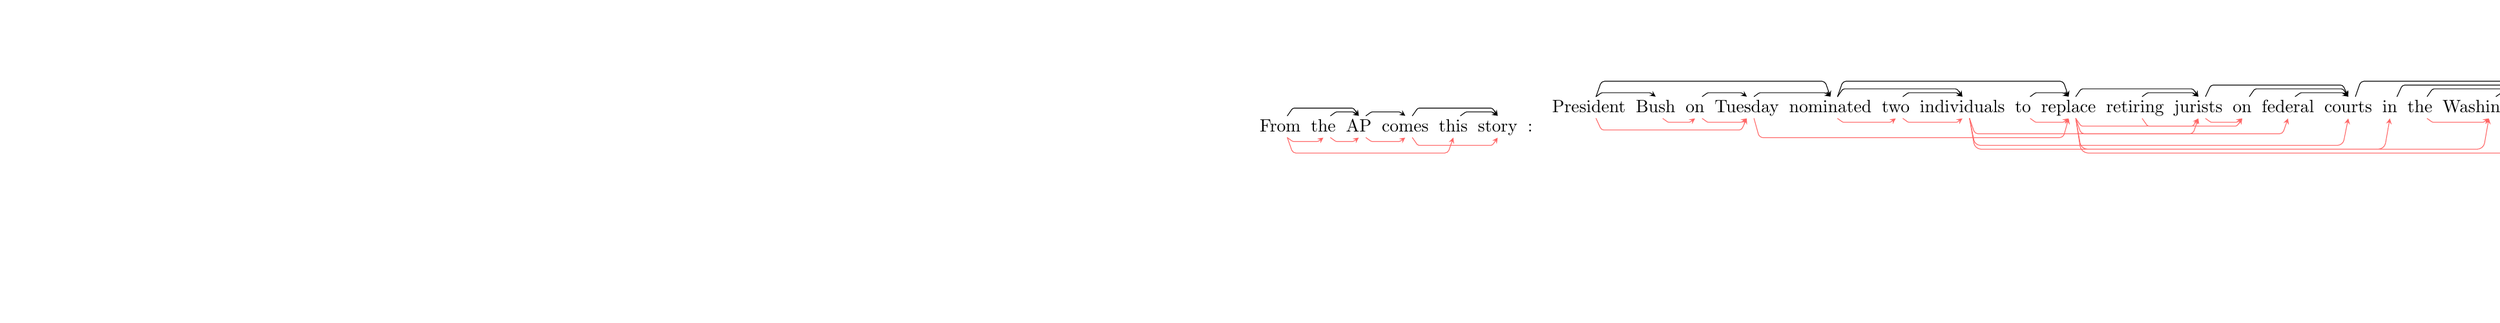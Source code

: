 

\begin{dependency}[hide label, edge unit distance=.5ex]
    \begin{deptext}[column sep=0.05cm]
    From\& the\& AP\& comes\& this\& story\& : \\
\end{deptext}
\depedge{1}{3}{.}
\depedge{2}{3}{.}
\depedge{3}{4}{.}
\depedge{4}{6}{.}
\depedge{5}{6}{.}
\depedge[edge style={red!60!}, edge below]{1}{5}{.}
\depedge[edge style={red!60!}, edge below]{2}{3}{.}
\depedge[edge style={red!60!}, edge below]{1}{2}{.}
\depedge[edge style={red!60!}, edge below]{3}{4}{.}
\depedge[edge style={red!60!}, edge below]{4}{6}{.}
\end{dependency}


\begin{dependency}[hide label, edge unit distance=.5ex]
    \begin{deptext}[column sep=0.05cm]
    President\& Bush\& on\& Tuesday\& nominated\& two\& individuals\& to\& replace\& retiring\& jurists\& on\& federal\& courts\& in\& the\& Washington\& area\& . \\
\end{deptext}
\depedge{1}{2}{.}
\depedge{1}{5}{.}
\depedge{3}{4}{.}
\depedge{4}{5}{.}
\depedge{5}{7}{.}
\depedge{5}{9}{.}
\depedge{6}{7}{.}
\depedge{8}{9}{.}
\depedge{9}{11}{.}
\depedge{10}{11}{.}
\depedge{11}{14}{.}
\depedge{12}{14}{.}
\depedge{13}{14}{.}
\depedge{14}{18}{.}
\depedge{15}{18}{.}
\depedge{16}{18}{.}
\depedge{17}{18}{.}
\depedge[edge style={red!60!}, edge below]{7}{11}{.}
\depedge[edge style={red!60!}, edge below]{6}{7}{.}
\depedge[edge style={red!60!}, edge below]{10}{12}{.}
\depedge[edge style={red!60!}, edge below]{16}{17}{.}
\depedge[edge style={red!60!}, edge below]{9}{17}{.}
\depedge[edge style={red!60!}, edge below]{9}{11}{.}
\depedge[edge style={red!60!}, edge below]{8}{9}{.}
\depedge[edge style={red!60!}, edge below]{5}{6}{.}
\depedge[edge style={red!60!}, edge below]{9}{18}{.}
\depedge[edge style={red!60!}, edge below]{3}{4}{.}
\depedge[edge style={red!60!}, edge below]{11}{12}{.}
\depedge[edge style={red!60!}, edge below]{7}{15}{.}
\depedge[edge style={red!60!}, edge below]{4}{9}{.}
\depedge[edge style={red!60!}, edge below]{7}{14}{.}
\depedge[edge style={red!60!}, edge below]{9}{13}{.}
\depedge[edge style={red!60!}, edge below]{2}{3}{.}
\depedge[edge style={red!60!}, edge below]{1}{4}{.}
\end{dependency}


\begin{dependency}[hide label, edge unit distance=.5ex]
    \begin{deptext}[column sep=0.05cm]
    Bush\& nominated\& Jennifer\& M.\& Anderson\& for\& a\& 15\& -\& year\& term\& as\& associate\& judge\& of\& the\& Superior\& Court\& of\& the\& District\& of\& Columbia\& ,\& replacing\& Steffen\& W.\& Graae\& . \\
\end{deptext}
\depedge{1}{2}{.}
\depedge{2}{3}{.}
\depedge{2}{11}{.}
\depedge{2}{25}{.}
\depedge{3}{4}{.}
\depedge{3}{5}{.}
\depedge{6}{11}{.}
\depedge{7}{11}{.}
\depedge{8}{10}{.}
\depedge{9}{10}{.}
\depedge{10}{11}{.}
\depedge{11}{14}{.}
\depedge{12}{14}{.}
\depedge{13}{14}{.}
\depedge{14}{18}{.}
\depedge{15}{18}{.}
\depedge{16}{18}{.}
\depedge{17}{18}{.}
\depedge{18}{21}{.}
\depedge{19}{21}{.}
\depedge{20}{21}{.}
\depedge{21}{23}{.}
\depedge{22}{23}{.}
\depedge{25}{26}{.}
\depedge{26}{27}{.}
\depedge{26}{28}{.}
\depedge[edge style={red!60!}, edge below]{10}{11}{.}
\depedge[edge style={red!60!}, edge below]{2}{10}{.}
\depedge[edge style={red!60!}, edge below]{15}{19}{.}
\depedge[edge style={red!60!}, edge below]{17}{18}{.}
\depedge[edge style={red!60!}, edge below]{16}{20}{.}
\depedge[edge style={red!60!}, edge below]{7}{8}{.}
\depedge[edge style={red!60!}, edge below]{15}{18}{.}
\depedge[edge style={red!60!}, edge below]{7}{11}{.}
\depedge[edge style={red!60!}, edge below]{14}{18}{.}
\depedge[edge style={red!60!}, edge below]{14}{27}{.}
\depedge[edge style={red!60!}, edge below]{27}{28}{.}
\depedge[edge style={red!60!}, edge below]{15}{16}{.}
\depedge[edge style={red!60!}, edge below]{19}{22}{.}
\depedge[edge style={red!60!}, edge below]{26}{27}{.}
\depedge[edge style={red!60!}, edge below]{12}{15}{.}
\depedge[edge style={red!60!}, edge below]{10}{14}{.}
\depedge[edge style={red!60!}, edge below]{25}{26}{.}
\depedge[edge style={red!60!}, edge below]{13}{27}{.}
\depedge[edge style={red!60!}, edge below]{23}{26}{.}
\depedge[edge style={red!60!}, edge below]{4}{5}{.}
\depedge[edge style={red!60!}, edge below]{6}{18}{.}
\depedge[edge style={red!60!}, edge below]{1}{10}{.}
\depedge[edge style={red!60!}, edge below]{9}{10}{.}
\depedge[edge style={red!60!}, edge below]{5}{15}{.}
\depedge[edge style={red!60!}, edge below]{21}{23}{.}
\depedge[edge style={red!60!}, edge below]{3}{4}{.}
\end{dependency}


\begin{dependency}[hide label, edge unit distance=.5ex]
    \begin{deptext}[column sep=0.05cm]
    *** \\
\end{deptext}
\end{dependency}


\begin{dependency}[hide label, edge unit distance=.5ex]
    \begin{deptext}[column sep=0.05cm]
    Bush\& also\& nominated\& A.\& Noel\& Anketell\& Kramer\& for\& a\& 15\& -\& year\& term\& as\& associate\& judge\& of\& the\& District\& of\& Columbia\& Court\& of\& Appeals\& ,\& replacing\& John\& Montague\& Steadman\& . \\
\end{deptext}
\depedge{1}{3}{.}
\depedge{2}{3}{.}
\depedge{3}{4}{.}
\depedge{3}{13}{.}
\depedge{3}{26}{.}
\depedge{4}{5}{.}
\depedge{4}{6}{.}
\depedge{4}{7}{.}
\depedge{8}{13}{.}
\depedge{9}{13}{.}
\depedge{10}{12}{.}
\depedge{11}{12}{.}
\depedge{12}{13}{.}
\depedge{13}{16}{.}
\depedge{14}{16}{.}
\depedge{15}{16}{.}
\depedge{16}{19}{.}
\depedge{17}{19}{.}
\depedge{18}{19}{.}
\depedge{19}{22}{.}
\depedge{20}{22}{.}
\depedge{21}{22}{.}
\depedge{22}{24}{.}
\depedge{23}{24}{.}
\depedge{26}{27}{.}
\depedge{27}{28}{.}
\depedge{27}{29}{.}
\depedge[edge style={red!60!}, edge below]{28}{29}{.}
\depedge[edge style={red!60!}, edge below]{6}{7}{.}
\depedge[edge style={red!60!}, edge below]{1}{2}{.}
\depedge[edge style={red!60!}, edge below]{26}{28}{.}
\depedge[edge style={red!60!}, edge below]{9}{10}{.}
\depedge[edge style={red!60!}, edge below]{16}{29}{.}
\depedge[edge style={red!60!}, edge below]{12}{13}{.}
\depedge[edge style={red!60!}, edge below]{22}{24}{.}
\depedge[edge style={red!60!}, edge below]{17}{18}{.}
\depedge[edge style={red!60!}, edge below]{2}{12}{.}
\depedge[edge style={red!60!}, edge below]{9}{13}{.}
\depedge[edge style={red!60!}, edge below]{14}{17}{.}
\depedge[edge style={red!60!}, edge below]{16}{19}{.}
\depedge[edge style={red!60!}, edge below]{6}{8}{.}
\depedge[edge style={red!60!}, edge below]{3}{12}{.}
\depedge[edge style={red!60!}, edge below]{27}{28}{.}
\depedge[edge style={red!60!}, edge below]{16}{21}{.}
\depedge[edge style={red!60!}, edge below]{4}{6}{.}
\depedge[edge style={red!60!}, edge below]{16}{22}{.}
\depedge[edge style={red!60!}, edge below]{12}{16}{.}
\depedge[edge style={red!60!}, edge below]{5}{6}{.}
\depedge[edge style={red!60!}, edge below]{16}{17}{.}
\depedge[edge style={red!60!}, edge below]{15}{16}{.}
\depedge[edge style={red!60!}, edge below]{8}{12}{.}
\depedge[edge style={red!60!}, edge below]{10}{11}{.}
\depedge[edge style={red!60!}, edge below]{19}{20}{.}
\depedge[edge style={red!60!}, edge below]{23}{24}{.}
\end{dependency}


\begin{dependency}[hide label, edge unit distance=.5ex]
    \begin{deptext}[column sep=0.05cm]
    The\& sheikh\& in\& wheel\& -\& chair\& has\& been\& attacked\& with\& a\& F\& -\& 16\& -\& launched\& bomb\& . \\
\end{deptext}
\depedge{1}{2}{.}
\depedge{2}{6}{.}
\depedge{2}{9}{.}
\depedge{3}{6}{.}
\depedge{4}{6}{.}
\depedge{5}{6}{.}
\depedge{7}{9}{.}
\depedge{8}{9}{.}
\depedge{9}{17}{.}
\depedge{10}{17}{.}
\depedge{11}{17}{.}
\depedge{12}{13}{.}
\depedge{12}{14}{.}
\depedge{12}{16}{.}
\depedge{15}{16}{.}
\depedge{16}{17}{.}
\depedge[edge style={red!60!}, edge below]{7}{9}{.}
\depedge[edge style={red!60!}, edge below]{7}{8}{.}
\depedge[edge style={red!60!}, edge below]{4}{6}{.}
\depedge[edge style={red!60!}, edge below]{9}{10}{.}
\depedge[edge style={red!60!}, edge below]{9}{16}{.}
\depedge[edge style={red!60!}, edge below]{6}{7}{.}
\depedge[edge style={red!60!}, edge below]{7}{11}{.}
\depedge[edge style={red!60!}, edge below]{14}{16}{.}
\depedge[edge style={red!60!}, edge below]{2}{6}{.}
\depedge[edge style={red!60!}, edge below]{3}{6}{.}
\depedge[edge style={red!60!}, edge below]{6}{17}{.}
\depedge[edge style={red!60!}, edge below]{1}{6}{.}
\depedge[edge style={red!60!}, edge below]{11}{15}{.}
\depedge[edge style={red!60!}, edge below]{5}{6}{.}
\depedge[edge style={red!60!}, edge below]{12}{14}{.}
\depedge[edge style={red!60!}, edge below]{12}{13}{.}
\end{dependency}


\begin{dependency}[hide label, edge unit distance=.5ex]
    \begin{deptext}[column sep=0.05cm]
    He\& could\& be\& killed\& years\& ago\& and\& the\& israelians\& have\& all\& the\& reasons\& ,\& since\& he\& founded\& and\& he\& is\& the\& spiritual\& leader\& of\& Hamas\& ,\& but\& they\& did\& n't\& . \\
\end{deptext}
\depedge{1}{4}{.}
\depedge{2}{4}{.}
\depedge{3}{4}{.}
\depedge{4}{6}{.}
\depedge{4}{10}{.}
\depedge{4}{29}{.}
\depedge{5}{6}{.}
\depedge{7}{10}{.}
\depedge{8}{9}{.}
\depedge{9}{10}{.}
\depedge{10}{13}{.}
\depedge{10}{17}{.}
\depedge{11}{13}{.}
\depedge{12}{13}{.}
\depedge{15}{17}{.}
\depedge{16}{17}{.}
\depedge{17}{23}{.}
\depedge{18}{23}{.}
\depedge{19}{23}{.}
\depedge{20}{23}{.}
\depedge{21}{23}{.}
\depedge{22}{23}{.}
\depedge{23}{25}{.}
\depedge{24}{25}{.}
\depedge{27}{29}{.}
\depedge{28}{29}{.}
\depedge{29}{30}{.}
\depedge[edge style={red!60!}, edge below]{8}{9}{.}
\depedge[edge style={red!60!}, edge below]{4}{7}{.}
\depedge[edge style={red!60!}, edge below]{7}{10}{.}
\depedge[edge style={red!60!}, edge below]{21}{23}{.}
\depedge[edge style={red!60!}, edge below]{28}{29}{.}
\depedge[edge style={red!60!}, edge below]{18}{19}{.}
\depedge[edge style={red!60!}, edge below]{29}{30}{.}
\depedge[edge style={red!60!}, edge below]{18}{24}{.}
\depedge[edge style={red!60!}, edge below]{4}{6}{.}
\depedge[edge style={red!60!}, edge below]{8}{10}{.}
\depedge[edge style={red!60!}, edge below]{19}{20}{.}
\depedge[edge style={red!60!}, edge below]{10}{15}{.}
\depedge[edge style={red!60!}, edge below]{16}{19}{.}
\depedge[edge style={red!60!}, edge below]{11}{12}{.}
\depedge[edge style={red!60!}, edge below]{10}{18}{.}
\depedge[edge style={red!60!}, edge below]{1}{10}{.}
\depedge[edge style={red!60!}, edge below]{4}{5}{.}
\depedge[edge style={red!60!}, edge below]{27}{28}{.}
\depedge[edge style={red!60!}, edge below]{2}{4}{.}
\depedge[edge style={red!60!}, edge below]{16}{17}{.}
\depedge[edge style={red!60!}, edge below]{21}{24}{.}
\depedge[edge style={red!60!}, edge below]{10}{11}{.}
\depedge[edge style={red!60!}, edge below]{23}{25}{.}
\depedge[edge style={red!60!}, edge below]{13}{25}{.}
\depedge[edge style={red!60!}, edge below]{3}{7}{.}
\depedge[edge style={red!60!}, edge below]{25}{30}{.}
\depedge[edge style={red!60!}, edge below]{21}{22}{.}
\end{dependency}


\begin{dependency}[hide label, edge unit distance=.5ex]
    \begin{deptext}[column sep=0.05cm]
    Today\& 's\& incident\& proves\& that\& Sharon\& has\& lost\& his\& patience\& and\& his\& hope\& in\& peace\& . \\
\end{deptext}
\depedge{1}{2}{.}
\depedge{1}{3}{.}
\depedge{3}{4}{.}
\depedge{4}{8}{.}
\depedge{5}{8}{.}
\depedge{6}{8}{.}
\depedge{7}{8}{.}
\depedge{8}{10}{.}
\depedge{9}{10}{.}
\depedge{10}{13}{.}
\depedge{11}{13}{.}
\depedge{12}{13}{.}
\depedge{13}{15}{.}
\depedge{14}{15}{.}
\depedge[edge style={red!60!}, edge below]{7}{11}{.}
\depedge[edge style={red!60!}, edge below]{7}{10}{.}
\depedge[edge style={red!60!}, edge below]{5}{7}{.}
\depedge[edge style={red!60!}, edge below]{7}{8}{.}
\depedge[edge style={red!60!}, edge below]{12}{13}{.}
\depedge[edge style={red!60!}, edge below]{4}{5}{.}
\depedge[edge style={red!60!}, edge below]{9}{12}{.}
\depedge[edge style={red!60!}, edge below]{10}{13}{.}
\depedge[edge style={red!60!}, edge below]{2}{4}{.}
\depedge[edge style={red!60!}, edge below]{7}{14}{.}
\depedge[edge style={red!60!}, edge below]{14}{15}{.}
\depedge[edge style={red!60!}, edge below]{2}{3}{.}
\depedge[edge style={red!60!}, edge below]{6}{15}{.}
\depedge[edge style={red!60!}, edge below]{1}{7}{.}
\end{dependency}


\begin{dependency}[hide label, edge unit distance=.5ex]
    \begin{deptext}[column sep=0.05cm]
    Nervous\& people\& make\& mistakes\& ,\& so\& I\& suppose\& there\& will\& be\& a\& wave\& of\& succesfull\& arab\& attacks\& . \\
\end{deptext}
\depedge{1}{2}{.}
\depedge{2}{3}{.}
\depedge{3}{4}{.}
\depedge{3}{8}{.}
\depedge{6}{8}{.}
\depedge{7}{8}{.}
\depedge{8}{11}{.}
\depedge{9}{11}{.}
\depedge{10}{11}{.}
\depedge{11}{13}{.}
\depedge{12}{13}{.}
\depedge{13}{17}{.}
\depedge{14}{17}{.}
\depedge{15}{17}{.}
\depedge{16}{17}{.}
\depedge[edge style={red!60!}, edge below]{3}{8}{.}
\depedge[edge style={red!60!}, edge below]{6}{8}{.}
\depedge[edge style={red!60!}, edge below]{14}{15}{.}
\depedge[edge style={red!60!}, edge below]{11}{13}{.}
\depedge[edge style={red!60!}, edge below]{10}{15}{.}
\depedge[edge style={red!60!}, edge below]{8}{13}{.}
\depedge[edge style={red!60!}, edge below]{13}{15}{.}
\depedge[edge style={red!60!}, edge below]{13}{17}{.}
\depedge[edge style={red!60!}, edge below]{15}{16}{.}
\depedge[edge style={red!60!}, edge below]{9}{11}{.}
\depedge[edge style={red!60!}, edge below]{12}{13}{.}
\depedge[edge style={red!60!}, edge below]{7}{8}{.}
\depedge[edge style={red!60!}, edge below]{4}{8}{.}
\depedge[edge style={red!60!}, edge below]{2}{4}{.}
\depedge[edge style={red!60!}, edge below]{1}{4}{.}
\end{dependency}


\begin{dependency}[hide label, edge unit distance=.5ex]
    \begin{deptext}[column sep=0.05cm]
    A\& la\& guerre\& c'est\& comme\& a\& la\& guerre\& ! \\
\end{deptext}
\depedge{1}{2}{.}
\depedge{1}{3}{.}
\depedge{1}{4}{.}
\depedge{1}{5}{.}
\depedge{1}{6}{.}
\depedge{1}{7}{.}
\depedge{1}{8}{.}
\depedge[edge style={red!60!}, edge below]{4}{5}{.}
\depedge[edge style={red!60!}, edge below]{5}{6}{.}
\depedge[edge style={red!60!}, edge below]{6}{8}{.}
\depedge[edge style={red!60!}, edge below]{6}{7}{.}
\depedge[edge style={red!60!}, edge below]{2}{7}{.}
\depedge[edge style={red!60!}, edge below]{1}{6}{.}
\depedge[edge style={red!60!}, edge below]{3}{8}{.}
\end{dependency}


\begin{dependency}[hide label, edge unit distance=.5ex]
    \begin{deptext}[column sep=0.05cm]
    In\& the\& eastern\& city\& of\& Baqubah\& ,\& guerrillas\& detonated\& a\& car\& bomb\& outside\& a\& police\& station\& ,\& killing\& several\& people\& . \\
\end{deptext}
\depedge{1}{4}{.}
\depedge{2}{4}{.}
\depedge{3}{4}{.}
\depedge{4}{6}{.}
\depedge{4}{9}{.}
\depedge{5}{6}{.}
\depedge{8}{9}{.}
\depedge{9}{12}{.}
\depedge{9}{16}{.}
\depedge{9}{18}{.}
\depedge{10}{12}{.}
\depedge{11}{12}{.}
\depedge{13}{16}{.}
\depedge{14}{16}{.}
\depedge{15}{16}{.}
\depedge{18}{20}{.}
\depedge{19}{20}{.}
\depedge[edge style={red!60!}, edge below]{11}{12}{.}
\depedge[edge style={red!60!}, edge below]{1}{2}{.}
\depedge[edge style={red!60!}, edge below]{18}{20}{.}
\depedge[edge style={red!60!}, edge below]{19}{20}{.}
\depedge[edge style={red!60!}, edge below]{4}{6}{.}
\depedge[edge style={red!60!}, edge below]{1}{6}{.}
\depedge[edge style={red!60!}, edge below]{14}{20}{.}
\depedge[edge style={red!60!}, edge below]{9}{20}{.}
\depedge[edge style={red!60!}, edge below]{8}{9}{.}
\depedge[edge style={red!60!}, edge below]{9}{11}{.}
\depedge[edge style={red!60!}, edge below]{10}{11}{.}
\depedge[edge style={red!60!}, edge below]{4}{5}{.}
\depedge[edge style={red!60!}, edge below]{6}{8}{.}
\depedge[edge style={red!60!}, edge below]{15}{18}{.}
\depedge[edge style={red!60!}, edge below]{3}{6}{.}
\depedge[edge style={red!60!}, edge below]{13}{20}{.}
\depedge[edge style={red!60!}, edge below]{16}{18}{.}
\end{dependency}


\begin{dependency}[hide label, edge unit distance=.5ex]
    \begin{deptext}[column sep=0.05cm]
    The\& US\& lost\& yet\& another\& helicopter\& to\& hostile\& fire\& near\& Habbaniyah\& in\& the\& Sunni\& heartland\& ,\& but\& this\& time\& the\& crew\& was\& safe\& . \\
\end{deptext}
\depedge{1}{2}{.}
\depedge{2}{3}{.}
\depedge{3}{6}{.}
\depedge{3}{9}{.}
\depedge{3}{23}{.}
\depedge{4}{6}{.}
\depedge{5}{6}{.}
\depedge{7}{9}{.}
\depedge{8}{9}{.}
\depedge{9}{11}{.}
\depedge{10}{11}{.}
\depedge{11}{15}{.}
\depedge{12}{15}{.}
\depedge{13}{15}{.}
\depedge{14}{15}{.}
\depedge{17}{23}{.}
\depedge{18}{19}{.}
\depedge{19}{23}{.}
\depedge{20}{21}{.}
\depedge{21}{23}{.}
\depedge{22}{23}{.}
\depedge[edge style={red!60!}, edge below]{22}{23}{.}
\depedge[edge style={red!60!}, edge below]{11}{12}{.}
\depedge[edge style={red!60!}, edge below]{14}{15}{.}
\depedge[edge style={red!60!}, edge below]{13}{14}{.}
\depedge[edge style={red!60!}, edge below]{12}{15}{.}
\depedge[edge style={red!60!}, edge below]{15}{23}{.}
\depedge[edge style={red!60!}, edge below]{10}{11}{.}
\depedge[edge style={red!60!}, edge below]{13}{17}{.}
\depedge[edge style={red!60!}, edge below]{21}{22}{.}
\depedge[edge style={red!60!}, edge below]{15}{19}{.}
\depedge[edge style={red!60!}, edge below]{20}{22}{.}
\depedge[edge style={red!60!}, edge below]{18}{23}{.}
\depedge[edge style={red!60!}, edge below]{4}{5}{.}
\depedge[edge style={red!60!}, edge below]{1}{14}{.}
\depedge[edge style={red!60!}, edge below]{8}{17}{.}
\depedge[edge style={red!60!}, edge below]{6}{7}{.}
\depedge[edge style={red!60!}, edge below]{4}{9}{.}
\depedge[edge style={red!60!}, edge below]{7}{15}{.}
\depedge[edge style={red!60!}, edge below]{8}{9}{.}
\depedge[edge style={red!60!}, edge below]{1}{2}{.}
\depedge[edge style={red!60!}, edge below]{3}{6}{.}
\end{dependency}


\begin{dependency}[hide label, edge unit distance=.5ex]
    \begin{deptext}[column sep=0.05cm]
    In\& Fallujah\& ,\& hundreds\& of\& demonstrators\& came\& out\& against\& US\& troops\& when\& they\& briefly\& arrested\& a\& yound\& newlywed\& bride\& . \\
\end{deptext}
\depedge{1}{2}{.}
\depedge{2}{7}{.}
\depedge{4}{6}{.}
\depedge{4}{7}{.}
\depedge{5}{6}{.}
\depedge{7}{8}{.}
\depedge{7}{11}{.}
\depedge{7}{15}{.}
\depedge{9}{11}{.}
\depedge{10}{11}{.}
\depedge{12}{15}{.}
\depedge{13}{15}{.}
\depedge{14}{15}{.}
\depedge{15}{19}{.}
\depedge{16}{19}{.}
\depedge{17}{19}{.}
\depedge{18}{19}{.}
\depedge[edge style={red!60!}, edge below]{16}{17}{.}
\depedge[edge style={red!60!}, edge below]{17}{18}{.}
\depedge[edge style={red!60!}, edge below]{18}{19}{.}
\depedge[edge style={red!60!}, edge below]{15}{16}{.}
\depedge[edge style={red!60!}, edge below]{14}{15}{.}
\depedge[edge style={red!60!}, edge below]{12}{15}{.}
\depedge[edge style={red!60!}, edge below]{12}{13}{.}
\depedge[edge style={red!60!}, edge below]{11}{15}{.}
\depedge[edge style={red!60!}, edge below]{9}{10}{.}
\depedge[edge style={red!60!}, edge below]{10}{11}{.}
\depedge[edge style={red!60!}, edge below]{4}{14}{.}
\depedge[edge style={red!60!}, edge below]{6}{9}{.}
\depedge[edge style={red!60!}, edge below]{7}{12}{.}
\depedge[edge style={red!60!}, edge below]{1}{13}{.}
\depedge[edge style={red!60!}, edge below]{1}{2}{.}
\depedge[edge style={red!60!}, edge below]{4}{5}{.}
\depedge[edge style={red!60!}, edge below]{7}{8}{.}
\end{dependency}


\begin{dependency}[hide label, edge unit distance=.5ex]
    \begin{deptext}[column sep=0.05cm]
    (\& I\& hope\& that\& the\& US\& army\& got\& an\& enormous\& amount\& of\& information\& from\& her\& relatives\& ,\& because\& otherwise\& this\& move\& was\& a\& bad\& ,\& bad\& tradeoff\& )\& . \\
\end{deptext}
\depedge{2}{3}{.}
\depedge{3}{8}{.}
\depedge{3}{27}{.}
\depedge{4}{8}{.}
\depedge{5}{7}{.}
\depedge{6}{7}{.}
\depedge{7}{8}{.}
\depedge{8}{11}{.}
\depedge{8}{16}{.}
\depedge{9}{11}{.}
\depedge{10}{11}{.}
\depedge{11}{13}{.}
\depedge{12}{13}{.}
\depedge{14}{16}{.}
\depedge{15}{16}{.}
\depedge{18}{27}{.}
\depedge{19}{27}{.}
\depedge{20}{21}{.}
\depedge{21}{27}{.}
\depedge{22}{27}{.}
\depedge{23}{27}{.}
\depedge{24}{27}{.}
\depedge{26}{27}{.}
\depedge[edge style={red!60!}, edge below]{24}{26}{.}
\depedge[edge style={red!60!}, edge below]{5}{6}{.}
\depedge[edge style={red!60!}, edge below]{18}{19}{.}
\depedge[edge style={red!60!}, edge below]{19}{21}{.}
\depedge[edge style={red!60!}, edge below]{21}{23}{.}
\depedge[edge style={red!60!}, edge below]{21}{22}{.}
\depedge[edge style={red!60!}, edge below]{4}{11}{.}
\depedge[edge style={red!60!}, edge below]{15}{16}{.}
\depedge[edge style={red!60!}, edge below]{11}{20}{.}
\depedge[edge style={red!60!}, edge below]{20}{23}{.}
\depedge[edge style={red!60!}, edge below]{16}{18}{.}
\depedge[edge style={red!60!}, edge below]{5}{20}{.}
\depedge[edge style={red!60!}, edge below]{4}{7}{.}
\depedge[edge style={red!60!}, edge below]{13}{22}{.}
\depedge[edge style={red!60!}, edge below]{9}{10}{.}
\depedge[edge style={red!60!}, edge below]{23}{27}{.}
\depedge[edge style={red!60!}, edge below]{23}{26}{.}
\depedge[edge style={red!60!}, edge below]{3}{4}{.}
\depedge[edge style={red!60!}, edge below]{14}{22}{.}
\depedge[edge style={red!60!}, edge below]{8}{9}{.}
\depedge[edge style={red!60!}, edge below]{10}{11}{.}
\depedge[edge style={red!60!}, edge below]{2}{4}{.}
\depedge[edge style={red!60!}, edge below]{9}{12}{.}
\end{dependency}


\begin{dependency}[hide label, edge unit distance=.5ex]
    \begin{deptext}[column sep=0.05cm]
    The\& US\& troops\& fired\& into\& the\& hostile\& crowd\& ,\& killing\& 4\& . \\
\end{deptext}
\depedge{1}{3}{.}
\depedge{2}{3}{.}
\depedge{3}{4}{.}
\depedge{4}{8}{.}
\depedge{4}{10}{.}
\depedge{5}{8}{.}
\depedge{6}{8}{.}
\depedge{7}{8}{.}
\depedge{10}{11}{.}
\depedge[edge style={red!60!}, edge below]{6}{7}{.}
\depedge[edge style={red!60!}, edge below]{10}{11}{.}
\depedge[edge style={red!60!}, edge below]{1}{6}{.}
\depedge[edge style={red!60!}, edge below]{4}{7}{.}
\depedge[edge style={red!60!}, edge below]{7}{8}{.}
\depedge[edge style={red!60!}, edge below]{8}{10}{.}
\depedge[edge style={red!60!}, edge below]{1}{2}{.}
\depedge[edge style={red!60!}, edge below]{4}{5}{.}
\depedge[edge style={red!60!}, edge below]{3}{6}{.}
\end{dependency}


\begin{dependency}[hide label, edge unit distance=.5ex]
    \begin{deptext}[column sep=0.05cm]
    It\& seems\& clear\& to\& me\& that\& the\& manhunt\& for\& high\& Baath\& officials\& in\& the\& Sunni\& heartland\& is\& being\& done\& wrong\& ,\& or\& at\& least\& in\& ways\& that\& are\& bad\& for\& US\& standing\& with\& local\& Iraqis\& . \\
\end{deptext}
\depedge{1}{2}{.}
\depedge{2}{3}{.}
\depedge{2}{5}{.}
\depedge{2}{19}{.}
\depedge{4}{5}{.}
\depedge{6}{19}{.}
\depedge{7}{8}{.}
\depedge{8}{12}{.}
\depedge{8}{16}{.}
\depedge{8}{19}{.}
\depedge{9}{12}{.}
\depedge{10}{12}{.}
\depedge{11}{12}{.}
\depedge{13}{16}{.}
\depedge{14}{16}{.}
\depedge{15}{16}{.}
\depedge{17}{19}{.}
\depedge{18}{19}{.}
\depedge{19}{20}{.}
\depedge{20}{26}{.}
\depedge{22}{26}{.}
\depedge{23}{24}{.}
\depedge{23}{26}{.}
\depedge{25}{26}{.}
\depedge{26}{29}{.}
\depedge{27}{29}{.}
\depedge{28}{29}{.}
\depedge{29}{32}{.}
\depedge{30}{32}{.}
\depedge{31}{32}{.}
\depedge{32}{35}{.}
\depedge{33}{35}{.}
\depedge{34}{35}{.}
\depedge[edge style={red!60!}, edge below]{19}{20}{.}
\depedge[edge style={red!60!}, edge below]{6}{7}{.}
\depedge[edge style={red!60!}, edge below]{7}{8}{.}
\depedge[edge style={red!60!}, edge below]{22}{24}{.}
\depedge[edge style={red!60!}, edge below]{6}{19}{.}
\depedge[edge style={red!60!}, edge below]{8}{17}{.}
\depedge[edge style={red!60!}, edge below]{14}{15}{.}
\depedge[edge style={red!60!}, edge below]{34}{35}{.}
\depedge[edge style={red!60!}, edge below]{9}{13}{.}
\depedge[edge style={red!60!}, edge below]{6}{18}{.}
\depedge[edge style={red!60!}, edge below]{1}{2}{.}
\depedge[edge style={red!60!}, edge below]{5}{20}{.}
\depedge[edge style={red!60!}, edge below]{26}{28}{.}
\depedge[edge style={red!60!}, edge below]{17}{22}{.}
\depedge[edge style={red!60!}, edge below]{27}{28}{.}
\depedge[edge style={red!60!}, edge below]{1}{20}{.}
\depedge[edge style={red!60!}, edge below]{14}{16}{.}
\depedge[edge style={red!60!}, edge below]{1}{16}{.}
\depedge[edge style={red!60!}, edge below]{13}{16}{.}
\depedge[edge style={red!60!}, edge below]{17}{28}{.}
\depedge[edge style={red!60!}, edge below]{25}{28}{.}
\depedge[edge style={red!60!}, edge below]{30}{33}{.}
\depedge[edge style={red!60!}, edge below]{30}{31}{.}
\depedge[edge style={red!60!}, edge below]{31}{32}{.}
\depedge[edge style={red!60!}, edge below]{22}{23}{.}
\depedge[edge style={red!60!}, edge below]{1}{3}{.}
\depedge[edge style={red!60!}, edge below]{4}{6}{.}
\depedge[edge style={red!60!}, edge below]{6}{35}{.}
\depedge[edge style={red!60!}, edge below]{1}{12}{.}
\depedge[edge style={red!60!}, edge below]{28}{29}{.}
\depedge[edge style={red!60!}, edge below]{32}{35}{.}
\depedge[edge style={red!60!}, edge below]{9}{10}{.}
\depedge[edge style={red!60!}, edge below]{10}{11}{.}
\end{dependency}


\begin{dependency}[hide label, edge unit distance=.5ex]
    \begin{deptext}[column sep=0.05cm]
    Google\& has\& finally\& had\& an\& analyst\& day\& --\& a\& chance\& to\& present\& the\& company\& 's\& story\& to\& the\& (\& miniscule\& number\& of\& )\& people\& who\& have\& n't\& heard\& it\& . \\
\end{deptext}
\depedge{1}{4}{.}
\depedge{2}{4}{.}
\depedge{3}{4}{.}
\depedge{4}{7}{.}
\depedge{5}{7}{.}
\depedge{6}{7}{.}
\depedge{7}{10}{.}
\depedge{9}{10}{.}
\depedge{10}{12}{.}
\depedge{11}{12}{.}
\depedge{12}{16}{.}
\depedge{12}{21}{.}
\depedge{13}{14}{.}
\depedge{14}{15}{.}
\depedge{14}{16}{.}
\depedge{17}{21}{.}
\depedge{18}{21}{.}
\depedge{20}{21}{.}
\depedge{21}{24}{.}
\depedge{22}{24}{.}
\depedge{24}{28}{.}
\depedge{25}{28}{.}
\depedge{26}{28}{.}
\depedge{27}{28}{.}
\depedge{28}{29}{.}
\depedge[edge style={red!60!}, edge below]{25}{26}{.}
\depedge[edge style={red!60!}, edge below]{2}{3}{.}
\depedge[edge style={red!60!}, edge below]{12}{22}{.}
\depedge[edge style={red!60!}, edge below]{22}{26}{.}
\depedge[edge style={red!60!}, edge below]{11}{12}{.}
\depedge[edge style={red!60!}, edge below]{26}{27}{.}
\depedge[edge style={red!60!}, edge below]{24}{26}{.}
\depedge[edge style={red!60!}, edge below]{18}{22}{.}
\depedge[edge style={red!60!}, edge below]{7}{12}{.}
\depedge[edge style={red!60!}, edge below]{24}{29}{.}
\depedge[edge style={red!60!}, edge below]{16}{26}{.}
\depedge[edge style={red!60!}, edge below]{12}{15}{.}
\depedge[edge style={red!60!}, edge below]{3}{4}{.}
\depedge[edge style={red!60!}, edge below]{21}{22}{.}
\depedge[edge style={red!60!}, edge below]{20}{22}{.}
\depedge[edge style={red!60!}, edge below]{2}{5}{.}
\depedge[edge style={red!60!}, edge below]{22}{28}{.}
\depedge[edge style={red!60!}, edge below]{12}{13}{.}
\depedge[edge style={red!60!}, edge below]{9}{12}{.}
\depedge[edge style={red!60!}, edge below]{6}{12}{.}
\depedge[edge style={red!60!}, edge below]{14}{16}{.}
\depedge[edge style={red!60!}, edge below]{2}{7}{.}
\depedge[edge style={red!60!}, edge below]{17}{22}{.}
\depedge[edge style={red!60!}, edge below]{1}{2}{.}
\depedge[edge style={red!60!}, edge below]{9}{10}{.}
\end{dependency}


\begin{dependency}[hide label, edge unit distance=.5ex]
    \begin{deptext}[column sep=0.05cm]
    Usually\& ,\& these\& are\& just\& a\& chance\& for\& the\& suckups\& to\& suck\& up\& ,\& but\& this\& time\& people\& are\& actually\& concerned\& about\& the\& company\& 's\& plans\& . \\
\end{deptext}
\depedge{1}{7}{.}
\depedge{3}{7}{.}
\depedge{4}{7}{.}
\depedge{5}{7}{.}
\depedge{6}{7}{.}
\depedge{7}{12}{.}
\depedge{7}{21}{.}
\depedge{8}{12}{.}
\depedge{9}{10}{.}
\depedge{10}{12}{.}
\depedge{11}{12}{.}
\depedge{12}{13}{.}
\depedge{15}{21}{.}
\depedge{16}{17}{.}
\depedge{17}{21}{.}
\depedge{18}{21}{.}
\depedge{19}{21}{.}
\depedge{20}{21}{.}
\depedge{21}{26}{.}
\depedge{22}{26}{.}
\depedge{23}{24}{.}
\depedge{24}{25}{.}
\depedge{24}{26}{.}
\depedge[edge style={red!60!}, edge below]{19}{20}{.}
\depedge[edge style={red!60!}, edge below]{11}{18}{.}
\depedge[edge style={red!60!}, edge below]{18}{19}{.}
\depedge[edge style={red!60!}, edge below]{15}{21}{.}
\depedge[edge style={red!60!}, edge below]{15}{22}{.}
\depedge[edge style={red!60!}, edge below]{18}{21}{.}
\depedge[edge style={red!60!}, edge below]{5}{6}{.}
\depedge[edge style={red!60!}, edge below]{9}{10}{.}
\depedge[edge style={red!60!}, edge below]{8}{18}{.}
\depedge[edge style={red!60!}, edge below]{12}{13}{.}
\depedge[edge style={red!60!}, edge below]{25}{26}{.}
\depedge[edge style={red!60!}, edge below]{4}{16}{.}
\depedge[edge style={red!60!}, edge below]{4}{5}{.}
\depedge[edge style={red!60!}, edge below]{10}{11}{.}
\depedge[edge style={red!60!}, edge below]{4}{19}{.}
\depedge[edge style={red!60!}, edge below]{12}{15}{.}
\depedge[edge style={red!60!}, edge below]{17}{18}{.}
\depedge[edge style={red!60!}, edge below]{3}{4}{.}
\depedge[edge style={red!60!}, edge below]{22}{23}{.}
\depedge[edge style={red!60!}, edge below]{21}{26}{.}
\depedge[edge style={red!60!}, edge below]{1}{4}{.}
\depedge[edge style={red!60!}, edge below]{23}{24}{.}
\depedge[edge style={red!60!}, edge below]{7}{8}{.}
\end{dependency}


\begin{dependency}[hide label, edge unit distance=.5ex]
    \begin{deptext}[column sep=0.05cm]
    They\& work\& on\& Wall\& Street\& ,\& after\& all\& ,\& so\& when\& they\& hear\& a\& company\& who's\& stated\& goals\& include\& "\& Do\& n't\& be\& evil\& ,\& "\& they\& imagine\& a\& company\& who's\& eventually\& history\& will\& be\& "\& Do\& n't\& be\& profitable\& .\& " \\
\end{deptext}
\depedge{1}{2}{.}
\depedge{2}{5}{.}
\depedge{2}{8}{.}
\depedge{2}{28}{.}
\depedge{3}{5}{.}
\depedge{4}{5}{.}
\depedge{7}{8}{.}
\depedge{10}{28}{.}
\depedge{11}{13}{.}
\depedge{12}{13}{.}
\depedge{13}{15}{.}
\depedge{13}{28}{.}
\depedge{14}{15}{.}
\depedge{15}{19}{.}
\depedge{16}{18}{.}
\depedge{17}{18}{.}
\depedge{18}{19}{.}
\depedge{19}{24}{.}
\depedge{21}{24}{.}
\depedge{22}{24}{.}
\depedge{23}{24}{.}
\depedge{27}{28}{.}
\depedge{28}{30}{.}
\depedge{29}{30}{.}
\depedge{30}{35}{.}
\depedge{31}{33}{.}
\depedge{32}{33}{.}
\depedge{33}{35}{.}
\depedge{34}{35}{.}
\depedge{35}{40}{.}
\depedge{37}{40}{.}
\depedge{38}{40}{.}
\depedge{39}{40}{.}
\depedge[edge style={red!60!}, edge below]{16}{31}{.}
\depedge[edge style={red!60!}, edge below]{21}{37}{.}
\depedge[edge style={red!60!}, edge below]{15}{30}{.}
\depedge[edge style={red!60!}, edge below]{23}{39}{.}
\depedge[edge style={red!60!}, edge below]{34}{35}{.}
\depedge[edge style={red!60!}, edge below]{19}{35}{.}
\depedge[edge style={red!60!}, edge below]{16}{28}{.}
\depedge[edge style={red!60!}, edge below]{32}{34}{.}
\depedge[edge style={red!60!}, edge below]{28}{35}{.}
\depedge[edge style={red!60!}, edge below]{39}{40}{.}
\depedge[edge style={red!60!}, edge below]{32}{33}{.}
\depedge[edge style={red!60!}, edge below]{37}{40}{.}
\depedge[edge style={red!60!}, edge below]{14}{29}{.}
\depedge[edge style={red!60!}, edge below]{16}{17}{.}
\depedge[edge style={red!60!}, edge below]{29}{31}{.}
\depedge[edge style={red!60!}, edge below]{1}{10}{.}
\depedge[edge style={red!60!}, edge below]{17}{18}{.}
\depedge[edge style={red!60!}, edge below]{7}{10}{.}
\depedge[edge style={red!60!}, edge below]{7}{11}{.}
\depedge[edge style={red!60!}, edge below]{28}{30}{.}
\depedge[edge style={red!60!}, edge below]{31}{40}{.}
\depedge[edge style={red!60!}, edge below]{22}{38}{.}
\depedge[edge style={red!60!}, edge below]{38}{40}{.}
\depedge[edge style={red!60!}, edge below]{12}{27}{.}
\depedge[edge style={red!60!}, edge below]{12}{34}{.}
\depedge[edge style={red!60!}, edge below]{13}{28}{.}
\depedge[edge style={red!60!}, edge below]{10}{16}{.}
\depedge[edge style={red!60!}, edge below]{8}{10}{.}
\depedge[edge style={red!60!}, edge below]{23}{24}{.}
\depedge[edge style={red!60!}, edge below]{1}{2}{.}
\depedge[edge style={red!60!}, edge below]{5}{21}{.}
\depedge[edge style={red!60!}, edge below]{4}{10}{.}
\depedge[edge style={red!60!}, edge below]{3}{7}{.}
\end{dependency}


\begin{dependency}[hide label, edge unit distance=.5ex]
    \begin{deptext}[column sep=0.05cm]
    It\& 's\& not\& quite\& as\& freewheeling\& an\& environment\& as\& you\& 'd\& imagine\& :\& Sergey\& Brin\& has\& actually\& created\& a\& mathematical\& '\& proof\& '\& that\& the\& company\& 's\& self\& -\& driven\& research\& strategy\& ,\& which\& gives\& employees\& one\& day\& a\& week\& to\& do\& research\& projects\& on\& their\& own\& ,\& is\& a\& good\& ,\& respectable\& idea\& . \\
\end{deptext}
\depedge{1}{8}{.}
\depedge{2}{8}{.}
\depedge{3}{8}{.}
\depedge{4}{5}{.}
\depedge{5}{6}{.}
\depedge{5}{12}{.}
\depedge{6}{8}{.}
\depedge{7}{8}{.}
\depedge{8}{18}{.}
\depedge{9}{12}{.}
\depedge{10}{12}{.}
\depedge{11}{12}{.}
\depedge{14}{15}{.}
\depedge{14}{18}{.}
\depedge{16}{18}{.}
\depedge{17}{18}{.}
\depedge{18}{22}{.}
\depedge{19}{22}{.}
\depedge{20}{22}{.}
\depedge{22}{54}{.}
\depedge{24}{54}{.}
\depedge{25}{26}{.}
\depedge{26}{27}{.}
\depedge{26}{32}{.}
\depedge{28}{30}{.}
\depedge{29}{30}{.}
\depedge{30}{32}{.}
\depedge{31}{32}{.}
\depedge{32}{35}{.}
\depedge{32}{54}{.}
\depedge{34}{35}{.}
\depedge{35}{36}{.}
\depedge{35}{38}{.}
\depedge{37}{38}{.}
\depedge{38}{40}{.}
\depedge{38}{42}{.}
\depedge{39}{40}{.}
\depedge{41}{42}{.}
\depedge{42}{44}{.}
\depedge{42}{47}{.}
\depedge{43}{44}{.}
\depedge{45}{47}{.}
\depedge{46}{47}{.}
\depedge{49}{54}{.}
\depedge{50}{54}{.}
\depedge{51}{54}{.}
\depedge{53}{54}{.}
\depedge[edge style={red!60!}, edge below]{16}{17}{.}
\depedge[edge style={red!60!}, edge below]{17}{18}{.}
\depedge[edge style={red!60!}, edge below]{31}{32}{.}
\depedge[edge style={red!60!}, edge below]{51}{53}{.}
\depedge[edge style={red!60!}, edge below]{18}{19}{.}
\depedge[edge style={red!60!}, edge below]{32}{49}{.}
\depedge[edge style={red!60!}, edge below]{32}{50}{.}
\depedge[edge style={red!60!}, edge below]{4}{5}{.}
\depedge[edge style={red!60!}, edge below]{26}{49}{.}
\depedge[edge style={red!60!}, edge below]{43}{44}{.}
\depedge[edge style={red!60!}, edge below]{9}{12}{.}
\depedge[edge style={red!60!}, edge below]{50}{53}{.}
\depedge[edge style={red!60!}, edge below]{25}{31}{.}
\depedge[edge style={red!60!}, edge below]{32}{45}{.}
\depedge[edge style={red!60!}, edge below]{6}{15}{.}
\depedge[edge style={red!60!}, edge below]{15}{17}{.}
\depedge[edge style={red!60!}, edge below]{32}{34}{.}
\depedge[edge style={red!60!}, edge below]{7}{8}{.}
\depedge[edge style={red!60!}, edge below]{28}{31}{.}
\depedge[edge style={red!60!}, edge below]{17}{50}{.}
\depedge[edge style={red!60!}, edge below]{10}{11}{.}
\depedge[edge style={red!60!}, edge below]{6}{7}{.}
\depedge[edge style={red!60!}, edge below]{50}{54}{.}
\depedge[edge style={red!60!}, edge below]{24}{25}{.}
\depedge[edge style={red!60!}, edge below]{26}{44}{.}
\depedge[edge style={red!60!}, edge below]{3}{4}{.}
\depedge[edge style={red!60!}, edge below]{1}{17}{.}
\depedge[edge style={red!60!}, edge below]{40}{49}{.}
\depedge[edge style={red!60!}, edge below]{11}{12}{.}
\depedge[edge style={red!60!}, edge below]{1}{2}{.}
\depedge[edge style={red!60!}, edge below]{35}{49}{.}
\depedge[edge style={red!60!}, edge below]{41}{42}{.}
\depedge[edge style={red!60!}, edge below]{5}{9}{.}
\depedge[edge style={red!60!}, edge below]{19}{20}{.}
\depedge[edge style={red!60!}, edge below]{9}{17}{.}
\depedge[edge style={red!60!}, edge below]{42}{49}{.}
\depedge[edge style={red!60!}, edge below]{25}{27}{.}
\depedge[edge style={red!60!}, edge below]{38}{40}{.}
\depedge[edge style={red!60!}, edge below]{34}{36}{.}
\depedge[edge style={red!60!}, edge below]{36}{37}{.}
\depedge[edge style={red!60!}, edge below]{22}{40}{.}
\depedge[edge style={red!60!}, edge below]{39}{40}{.}
\depedge[edge style={red!60!}, edge below]{47}{54}{.}
\depedge[edge style={red!60!}, edge below]{30}{32}{.}
\depedge[edge style={red!60!}, edge below]{31}{46}{.}
\depedge[edge style={red!60!}, edge below]{28}{29}{.}
\depedge[edge style={red!60!}, edge below]{14}{40}{.}
\end{dependency}
